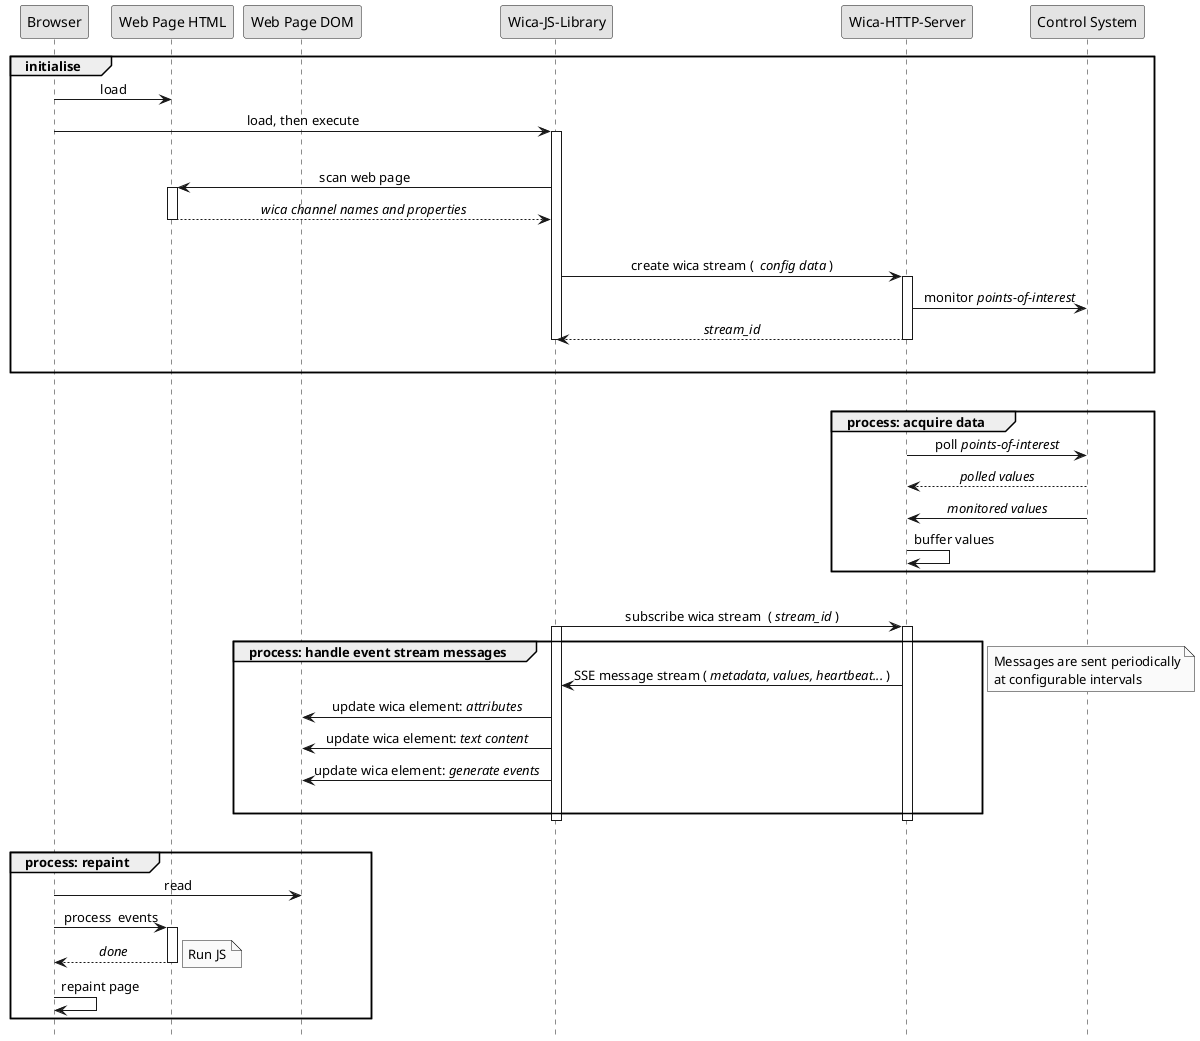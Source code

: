 ' This is a Plant UML Sequence Diagram that illustrates the basic Wica Page Update Sequence.
' See here: http://plantuml.com/sequence-diagram for further information.
@startuml

participant "Browser"
participant "Web Page HTML"
participant "Web Page DOM"
participant "Wica-JS-Library"
participant "Wica-HTTP-Server"
participant "Control System"

hide footbox
skinparam sequenceMessageAlign center
skinparam monochrome true

group initialise
"Browser" -> "Web Page HTML" : load
"Browser" -> "Wica-JS-Library" : load, then execute
|||
activate "Wica-JS-Library"
"Wica-JS-Library" -> "Web Page HTML"  : scan web page
activate "Web Page HTML"
return // wica channel names and properties//
|||
"Wica-JS-Library" -> "Wica-HTTP-Server" : create wica stream ( // config data// )
activate "Wica-HTTP-Server"
    "Wica-HTTP-Server" -> "Control System" : monitor //points-of-interest//
return //stream_id//
deactivate "Wica-JS-Library"
|||
end
|||
group process: acquire data
    "Wica-HTTP-Server" -> "Control System" : poll //points-of-interest//
    return //polled values//
        "Control System" -> "Wica-HTTP-Server" : //monitored values//
    "Wica-HTTP-Server" -> "Wica-HTTP-Server" : buffer values
end
|||
"Wica-JS-Library" -> "Wica-HTTP-Server" : subscribe wica stream  ( //stream_id// )
activate "Wica-JS-Library"
activate "Wica-HTTP-Server"
group process: handle event stream messages
    "Wica-HTTP-Server" -> "Wica-JS-Library" : SSE message stream ( //metadata, values, heartbeat...// )
    "Wica-JS-Library" -> "Web Page DOM" : update wica element: //attributes//
    "Wica-JS-Library" -> "Web Page DOM" : update wica element: //text content//
    "Wica-JS-Library" -> "Web Page DOM" : update wica element: //generate events//
|||
end
note left: Messages are sent periodically\nat configurable intervals
deactivate "Wica-JS-Library"
deactivate "Wica-HTTP-Server"
|||
group process: repaint
    "Browser" -> "Web Page DOM" : read
    "Browser" -> "Web Page HTML" : process  events
    activate "Web Page HTML"
    return //done//
    note right: Run JS
    "Browser" -> "Browser" : repaint page
end

@enduml

